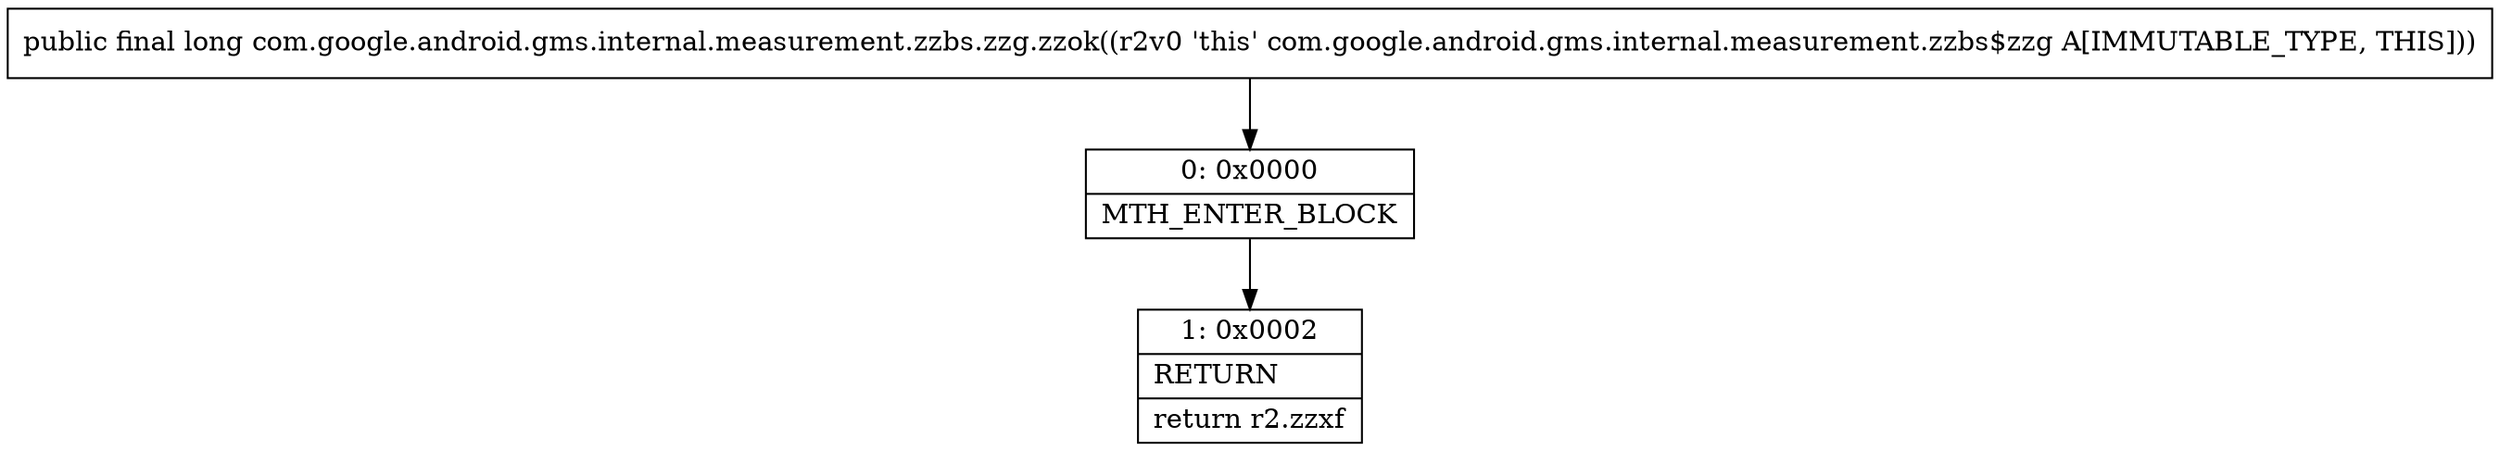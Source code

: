 digraph "CFG forcom.google.android.gms.internal.measurement.zzbs.zzg.zzok()J" {
Node_0 [shape=record,label="{0\:\ 0x0000|MTH_ENTER_BLOCK\l}"];
Node_1 [shape=record,label="{1\:\ 0x0002|RETURN\l|return r2.zzxf\l}"];
MethodNode[shape=record,label="{public final long com.google.android.gms.internal.measurement.zzbs.zzg.zzok((r2v0 'this' com.google.android.gms.internal.measurement.zzbs$zzg A[IMMUTABLE_TYPE, THIS])) }"];
MethodNode -> Node_0;
Node_0 -> Node_1;
}

